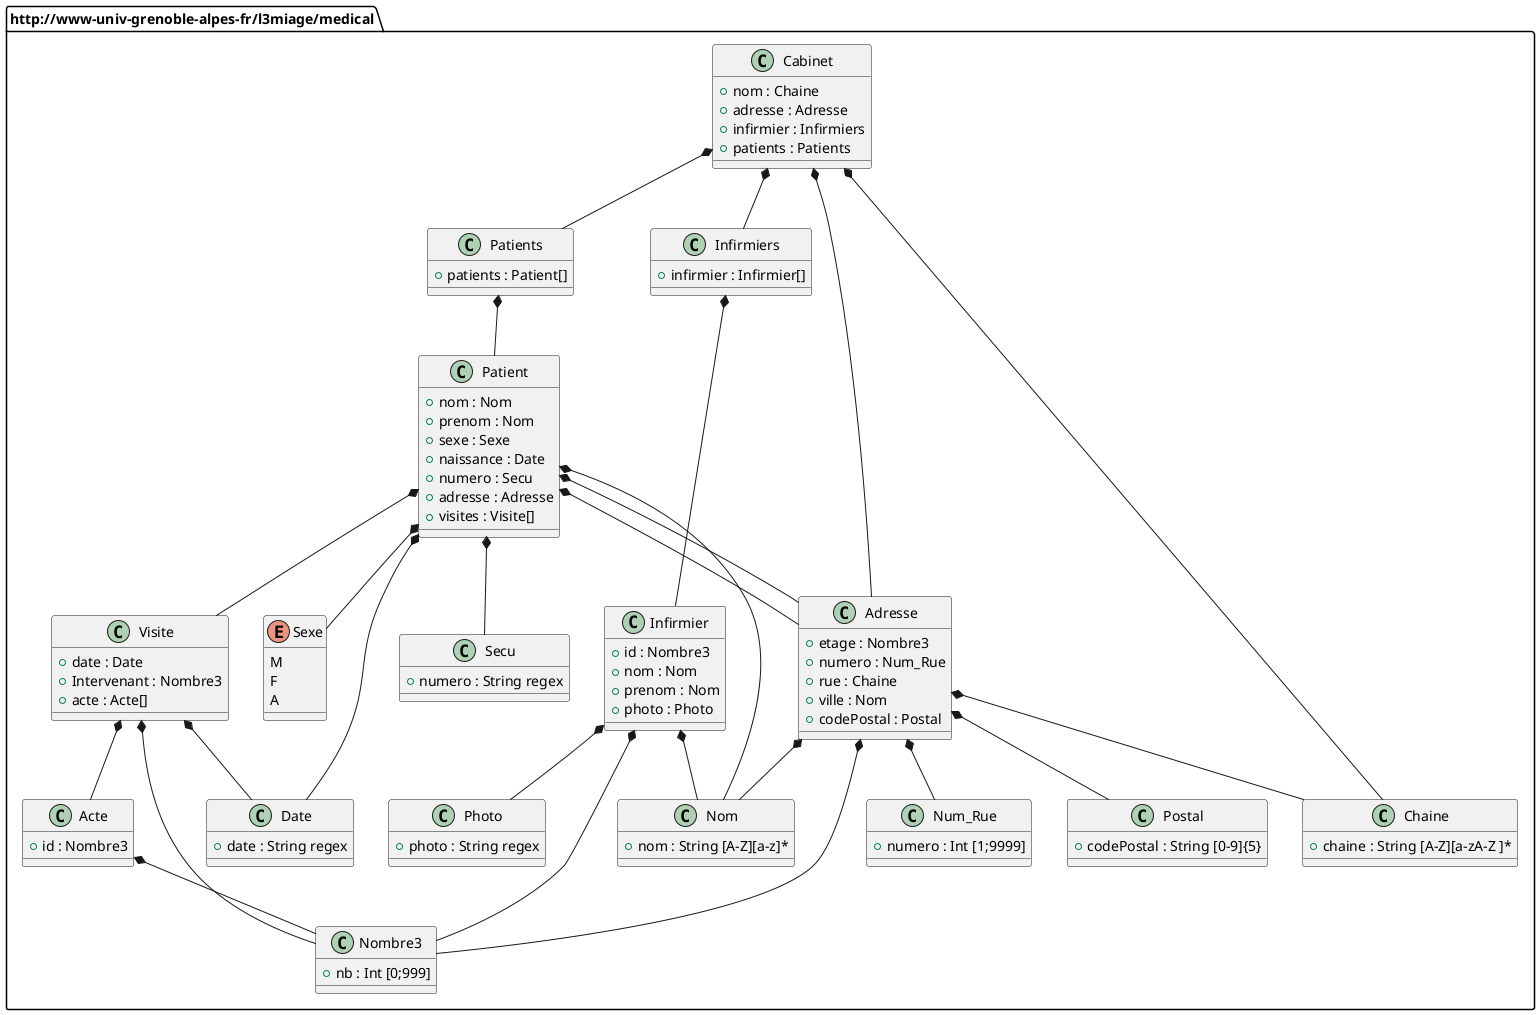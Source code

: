 @startuml

    package http://www-univ-grenoble-alpes-fr/l3miage/medical {
        class Cabinet {
            +nom : Chaine
            +adresse : Adresse
            +infirmier : Infirmiers
            +patients : Patients
        }
        
        class Infirmiers {
            +infirmier : Infirmier[]
        }
        
        class Infirmier {
            +id : Nombre3
            +nom : Nom
            +prenom : Nom
            +photo : Photo
        }
        
        class Patients {
            +patients : Patient[]
        }
        
        class Patient {
            +nom : Nom
            +prenom : Nom
            +sexe : Sexe
            +naissance : Date
            +numero : Secu
            +adresse : Adresse
            +visites : Visite[]
        }
        
        class Adresse {
            +etage : Nombre3
            +numero : Num_Rue
            +rue : Chaine
            +ville : Nom
            +codePostal : Postal
        }
        
        class Visite {
            +date : Date
            +Intervenant : Nombre3
            +acte : Acte[]
        }
        
        class Acte {
            +id : Nombre3
        }
        
        
        'Simple Types
        class Nom {
            +nom : String [A-Z][a-z]*
        }
        
        class Nombre3 {
            +nb : Int [0;999]
        }
        
        class Photo {
            +photo : String regex
        }
        
        enum Sexe {
            M
            F
            A
        }
        
        class Date {
            +date : String regex
        }
        
        class Secu {
            +numero : String regex
        }
        
        class Num_Rue {
            +numero : Int [1;9999]
        }
        
        class Chaine {
            +chaine : String [A-Z][a-zA-Z ]*
        }
        
        class Postal {
            +codePostal : String [0-9]{5}
        }
        
    }

'Relations entre les classes
Cabinet *-- Infirmiers
Infirmiers *-- Infirmier
Cabinet *-- Patients
Patients *-- Patient
Patient *-- Visite
Patient *-- Adresse
Visite *-- Acte

'Relations entre les classes et les types simples
Cabinet *-- Chaine
Cabinet *-- Adresse
Infirmier *-- Nombre3
Infirmier *-- Nom
Infirmier *-- Photo
Patient *-- Nom
Patient *-- Sexe
Patient *-- Date
Patient *-- Secu
Patient *-- Adresse
Visite *-- Date
Visite *-- Nombre3
Acte *-- Nombre3
Adresse *-- Chaine
Adresse *-- Nombre3
Adresse *-- Postal
Adresse *-- Nom
Adresse *-- Num_Rue

@enduml